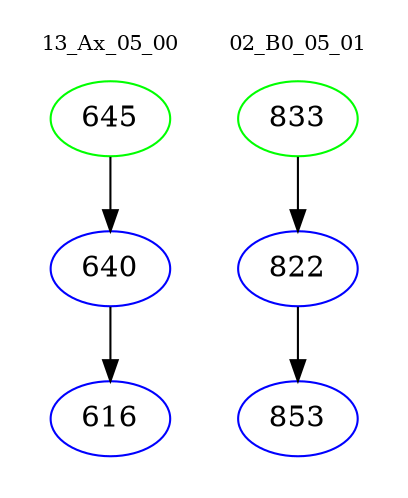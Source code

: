 digraph{
subgraph cluster_0 {
color = white
label = "13_Ax_05_00";
fontsize=10;
T0_645 [label="645", color="green"]
T0_645 -> T0_640 [color="black"]
T0_640 [label="640", color="blue"]
T0_640 -> T0_616 [color="black"]
T0_616 [label="616", color="blue"]
}
subgraph cluster_1 {
color = white
label = "02_B0_05_01";
fontsize=10;
T1_833 [label="833", color="green"]
T1_833 -> T1_822 [color="black"]
T1_822 [label="822", color="blue"]
T1_822 -> T1_853 [color="black"]
T1_853 [label="853", color="blue"]
}
}
